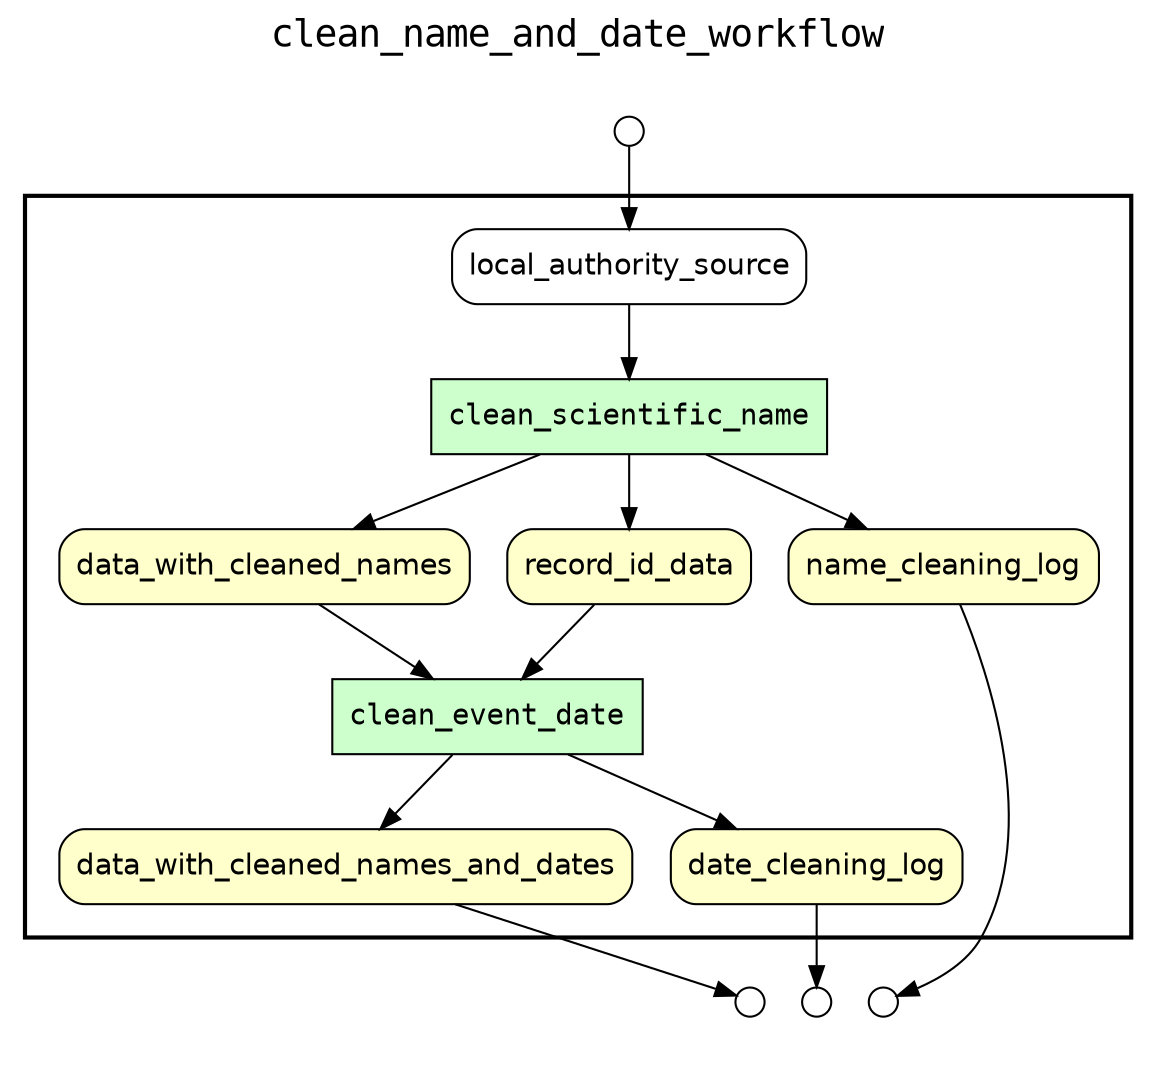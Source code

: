 
digraph yw_data_view {
rankdir=TB
fontname=Courier; fontsize=18; labelloc=t
label="clean_name_and_date_workflow"
subgraph cluster_workflow { label=""; color=black; penwidth=2
subgraph cluster_workflow_inner { label=""; color=white
node[shape=box style="filled" fillcolor="#CCFFCC" peripheries=1 fontname=Courier]
clean_event_date
clean_scientific_name
node[shape=box style="filled" fillcolor="#CCFFCC" peripheries=1 fontname=Courier]
clean_scientific_name
clean_event_date
node[shape=box style="rounded,filled" fillcolor="#FFFFCC" peripheries=1 fontname=Helvetica]
data_with_cleaned_names
name_cleaning_log
record_id_data
data_with_cleaned_names_and_dates
date_cleaning_log
node[shape=box style="rounded,filled" fillcolor="#FFFFFF" peripheries=1 fontname=Helvetica]
local_authority_source
}}
subgraph cluster_inflows { label=""; color=white; penwidth=2
subgraph cluster_inflows_inner { label=""; color=white
node[shape=circle fillcolor="#FFFFFF" peripheries=1 width=0.2]
local_authority_source_inflow [label=""]
}}
subgraph cluster_outflows { label=""; color=white; penwidth=2
subgraph cluster_outflows_inner { label=""; color=white
node[shape=circle fillcolor="#FFFFFF" peripheries=1 width=0.2]
date_cleaning_log_outflow [label=""]
data_with_cleaned_names_and_dates_outflow [label=""]
name_cleaning_log_outflow [label=""]
}}
clean_event_date -> date_cleaning_log
clean_event_date -> data_with_cleaned_names_and_dates
clean_scientific_name -> record_id_data
clean_scientific_name -> name_cleaning_log
clean_scientific_name -> data_with_cleaned_names
local_authority_source -> clean_scientific_name
data_with_cleaned_names -> clean_event_date
record_id_data -> clean_event_date
local_authority_source_inflow -> local_authority_source
date_cleaning_log -> date_cleaning_log_outflow
data_with_cleaned_names_and_dates -> data_with_cleaned_names_and_dates_outflow
name_cleaning_log -> name_cleaning_log_outflow
}

